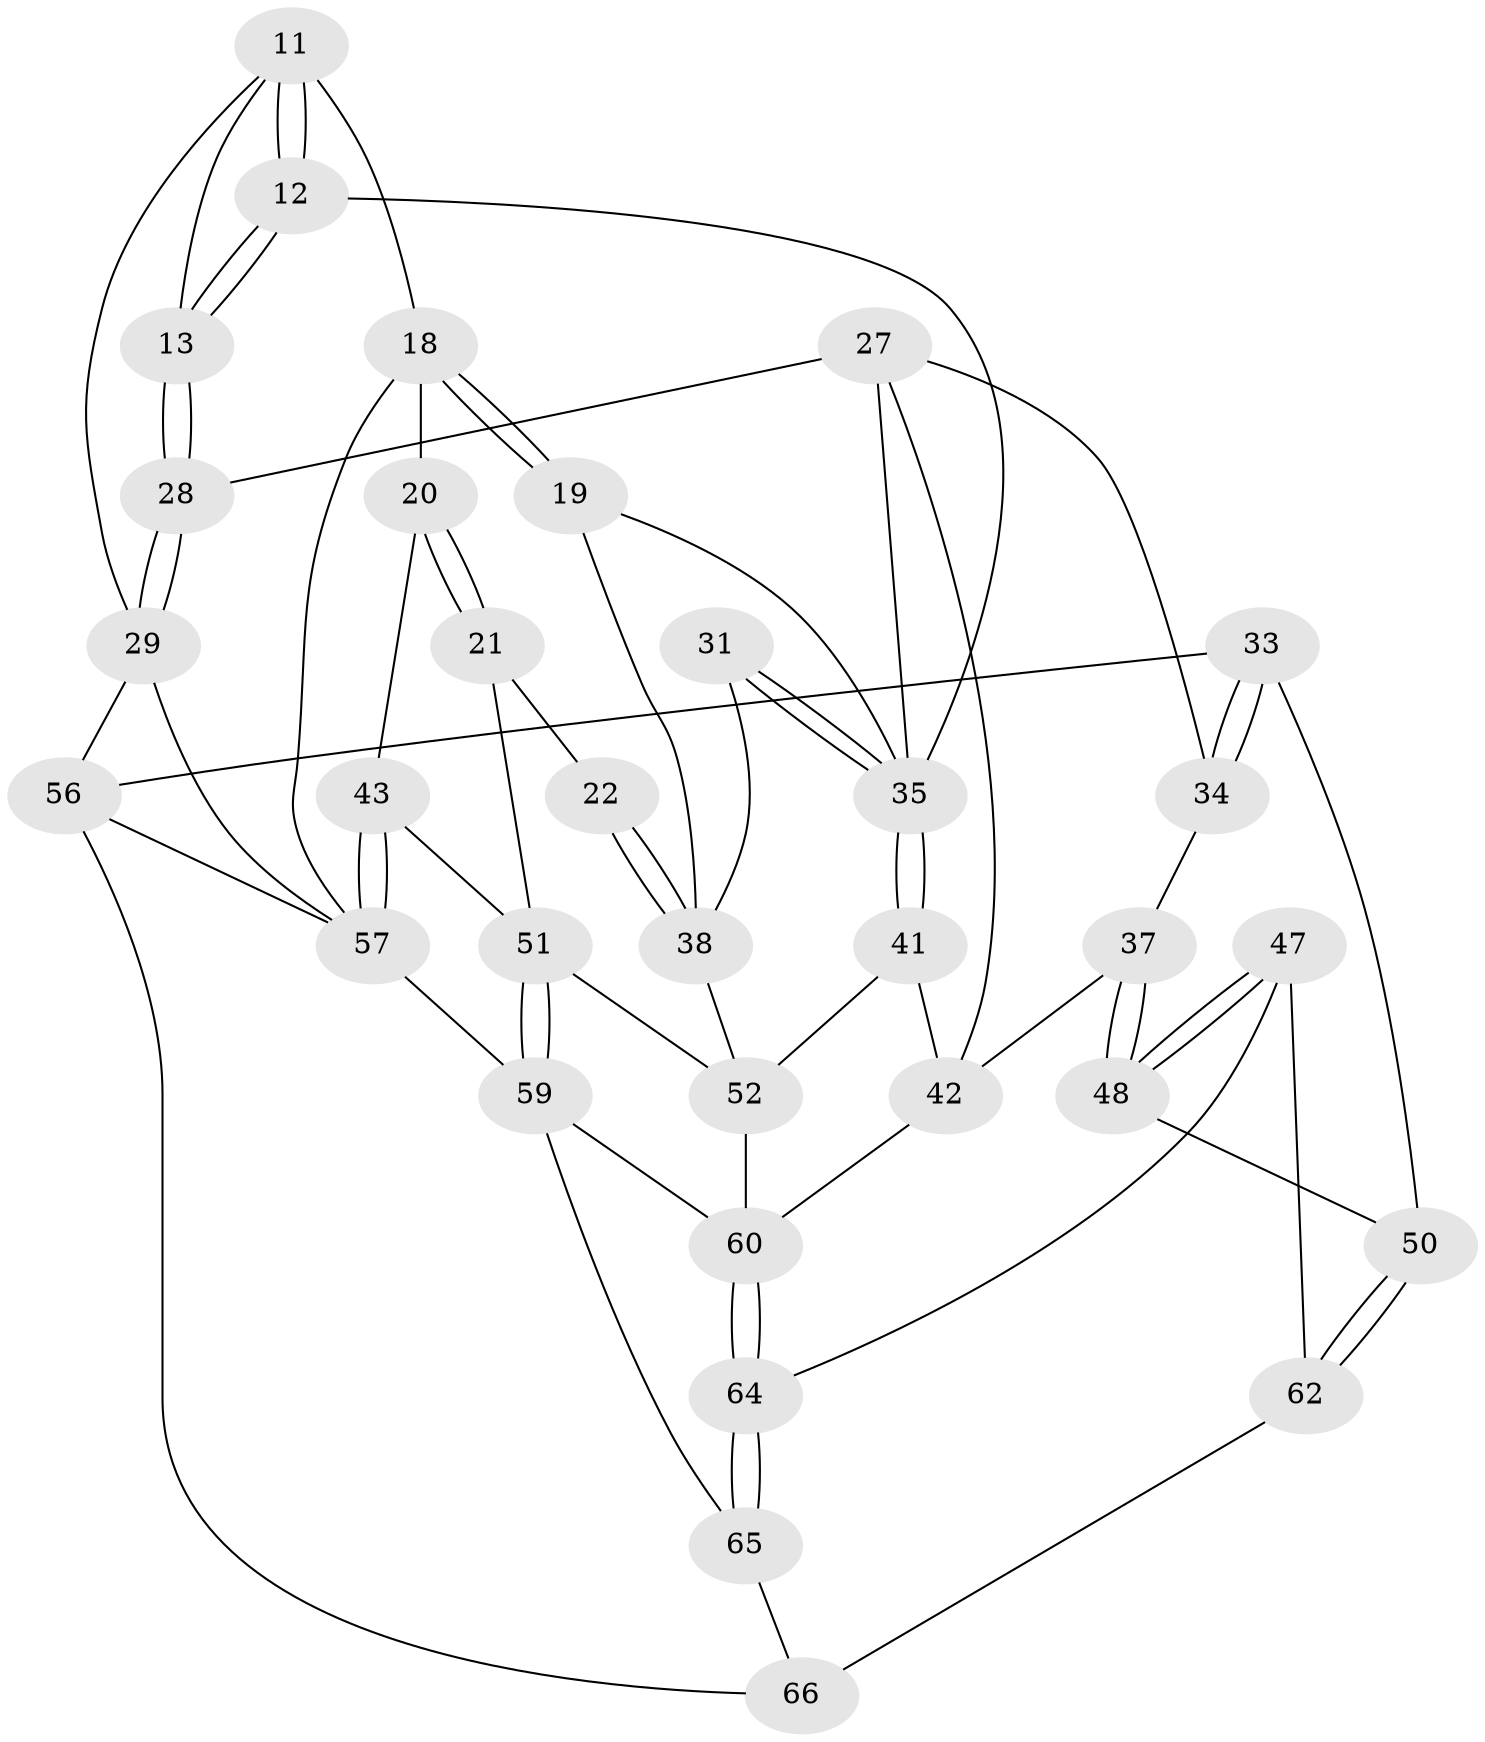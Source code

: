 // original degree distribution, {3: 0.030303030303030304, 5: 0.5757575757575758, 4: 0.21212121212121213, 6: 0.18181818181818182}
// Generated by graph-tools (version 1.1) at 2025/05/03/04/25 22:05:23]
// undirected, 33 vertices, 73 edges
graph export_dot {
graph [start="1"]
  node [color=gray90,style=filled];
  11 [pos="+0.4926244059467472+0.06577505144223768",super="+10+9"];
  12 [pos="+0.2044624719129653+0.26903342363584576"];
  13 [pos="+0.18974886858255444+0.26977702473246906"];
  18 [pos="+0.7835454961212878+0.25782642264820627",super="+8+14"];
  19 [pos="+0.7168998774923885+0.33216011813165286",super="+15"];
  20 [pos="+1+0.34482271411905113"];
  21 [pos="+0.8106617860351044+0.5344571954755536"];
  22 [pos="+0.7855002357351811+0.5341883845489052"];
  27 [pos="+0.18091617738976695+0.2850929765498563",super="+26"];
  28 [pos="+0.18103101770284066+0.28301746933037814"];
  29 [pos="+0+0.3363259077189016",super="+3"];
  31 [pos="+0.5100145796978846+0.4061991322688221"];
  33 [pos="+0+0.6494118074998738"];
  34 [pos="+0.17456560391631173+0.308355609362311"];
  35 [pos="+0.5077410538851267+0.4110430388444266",super="+25+17+16"];
  37 [pos="+0.24808991327830412+0.5772122239331389"];
  38 [pos="+0.6588355560990147+0.6319385517688986",super="+30+23"];
  41 [pos="+0.5287929238322615+0.5146146117736392"];
  42 [pos="+0.38691083198972304+0.597809810136269",super="+36"];
  43 [pos="+1+0.6816465157375599",super="+24"];
  47 [pos="+0.30371549771983947+0.7845841621291643"];
  48 [pos="+0.14016441320878034+0.673205527073387"];
  50 [pos="+0.13024421233028763+0.6734135876265348"];
  51 [pos="+0.8558991384651464+0.759856515318113",super="+44"];
  52 [pos="+0.6458969946931497+0.7187559828066059",super="+39+40"];
  56 [pos="+0+1",super="+32"];
  57 [pos="+1+1",super="+2"];
  59 [pos="+0.907537745976417+0.9620253813230392",super="+58"];
  60 [pos="+0.6443900811355258+0.8484179387717601",super="+55+53"];
  62 [pos="+0.15384167580206015+0.8751168494656104",super="+61"];
  64 [pos="+0.5082803902323663+1",super="+54+46"];
  65 [pos="+0.47758461401186564+1"];
  66 [pos="+0.2981460148115236+1",super="+63"];
  11 -- 12;
  11 -- 12;
  11 -- 18 [weight=2];
  11 -- 29;
  11 -- 13;
  12 -- 13;
  12 -- 13;
  12 -- 35;
  13 -- 28;
  13 -- 28;
  18 -- 19 [weight=2];
  18 -- 19;
  18 -- 20;
  18 -- 57;
  19 -- 38;
  19 -- 35;
  20 -- 21;
  20 -- 21;
  20 -- 43;
  21 -- 22;
  21 -- 51;
  22 -- 38 [weight=2];
  22 -- 38;
  27 -- 28;
  27 -- 34;
  27 -- 42;
  27 -- 35;
  28 -- 29;
  28 -- 29;
  29 -- 56 [weight=2];
  29 -- 57;
  31 -- 35 [weight=2];
  31 -- 35;
  31 -- 38;
  33 -- 34;
  33 -- 34;
  33 -- 50;
  33 -- 56;
  34 -- 37;
  35 -- 41;
  35 -- 41;
  37 -- 48;
  37 -- 48;
  37 -- 42;
  38 -- 52;
  41 -- 42;
  41 -- 52;
  42 -- 60;
  43 -- 57 [weight=2];
  43 -- 57;
  43 -- 51;
  47 -- 48;
  47 -- 48;
  47 -- 64;
  47 -- 62;
  48 -- 50;
  50 -- 62;
  50 -- 62;
  51 -- 52;
  51 -- 59;
  51 -- 59;
  52 -- 60 [weight=2];
  56 -- 57;
  56 -- 66;
  57 -- 59;
  59 -- 60;
  59 -- 65;
  60 -- 64 [weight=3];
  60 -- 64;
  62 -- 66 [weight=2];
  64 -- 65;
  64 -- 65;
  65 -- 66;
}
